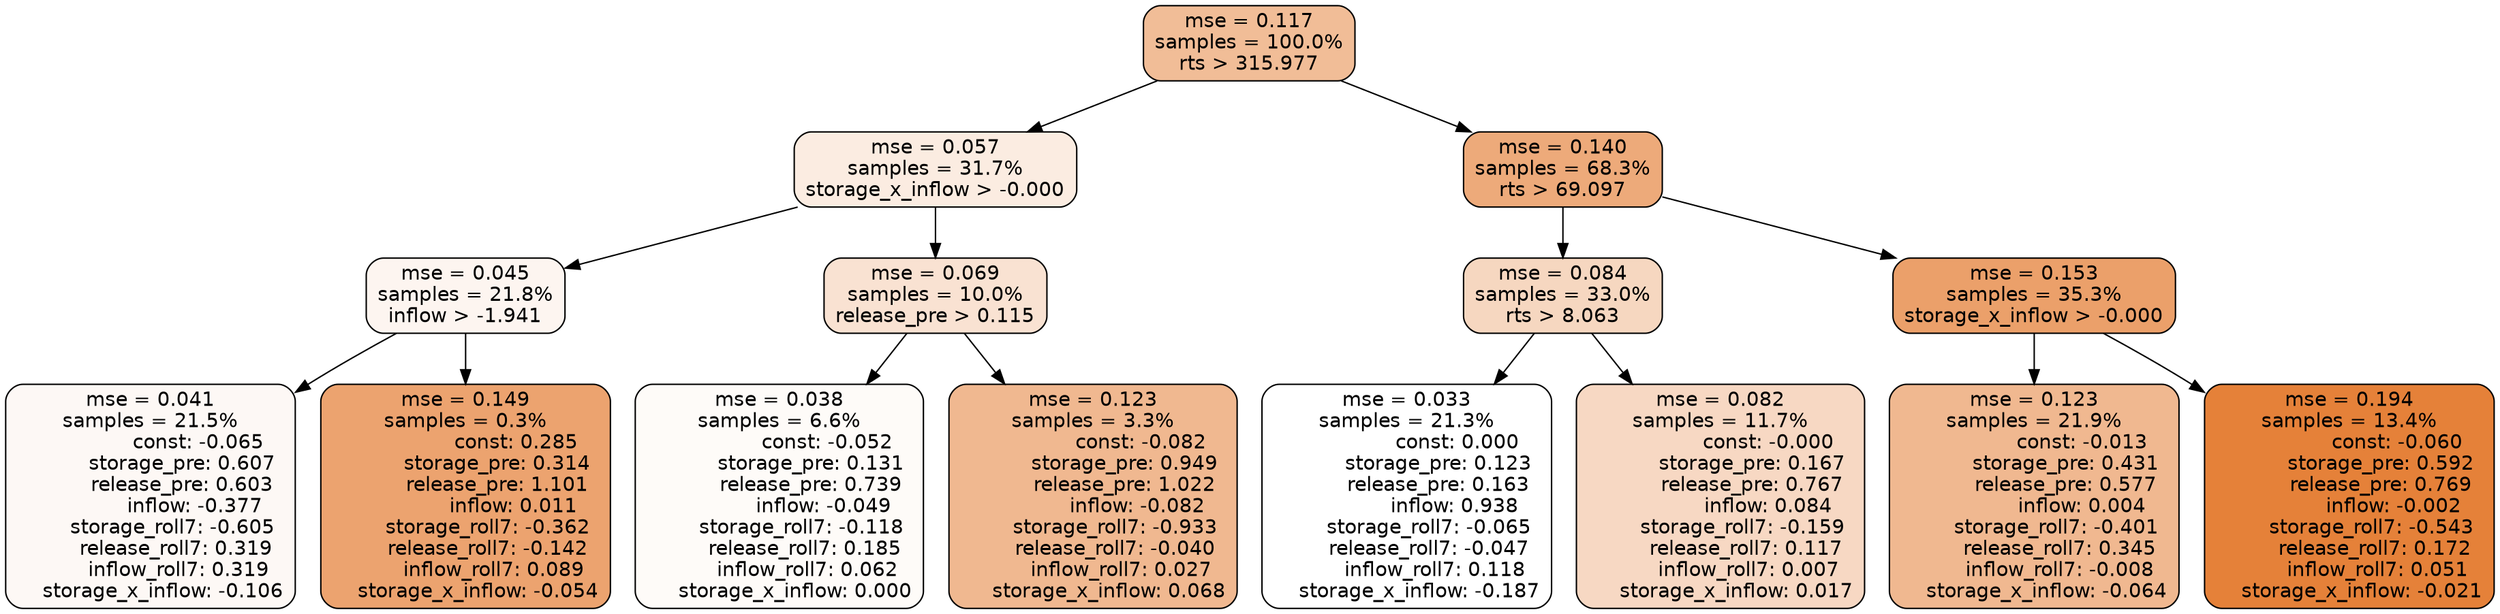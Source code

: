 digraph tree {
node [shape=rectangle, style="filled, rounded", color="black", fontname=helvetica] ;
edge [fontname=helvetica] ;
	"0" [label="mse = 0.117
samples = 100.0%
rts > 315.977", fillcolor="#f1bd97"]
	"8" [label="mse = 0.057
samples = 31.7%
storage_x_inflow > -0.000", fillcolor="#fbece1"]
	"1" [label="mse = 0.140
samples = 68.3%
rts > 69.097", fillcolor="#edaa7a"]
	"9" [label="mse = 0.045
samples = 21.8%
inflow > -1.941", fillcolor="#fdf5f0"]
	"12" [label="mse = 0.069
samples = 10.0%
release_pre > 0.115", fillcolor="#f9e2d2"]
	"2" [label="mse = 0.084
samples = 33.0%
rts > 8.063", fillcolor="#f6d7c0"]
	"5" [label="mse = 0.153
samples = 35.3%
storage_x_inflow > -0.000", fillcolor="#eba06a"]
	"11" [label="mse = 0.041
samples = 21.5%
               const: -0.065
          storage_pre: 0.607
          release_pre: 0.603
              inflow: -0.377
       storage_roll7: -0.605
        release_roll7: 0.319
         inflow_roll7: 0.319
    storage_x_inflow: -0.106", fillcolor="#fdf8f5"]
	"10" [label="mse = 0.149
samples = 0.3%
                const: 0.285
          storage_pre: 0.314
          release_pre: 1.101
               inflow: 0.011
       storage_roll7: -0.362
       release_roll7: -0.142
         inflow_roll7: 0.089
    storage_x_inflow: -0.054", fillcolor="#eca36f"]
	"13" [label="mse = 0.038
samples = 6.6%
               const: -0.052
          storage_pre: 0.131
          release_pre: 0.739
              inflow: -0.049
       storage_roll7: -0.118
        release_roll7: 0.185
         inflow_roll7: 0.062
     storage_x_inflow: 0.000", fillcolor="#fefbf8"]
	"14" [label="mse = 0.123
samples = 3.3%
               const: -0.082
          storage_pre: 0.949
          release_pre: 1.022
              inflow: -0.082
       storage_roll7: -0.933
       release_roll7: -0.040
         inflow_roll7: 0.027
     storage_x_inflow: 0.068", fillcolor="#f0b890"]
	"3" [label="mse = 0.033
samples = 21.3%
                const: 0.000
          storage_pre: 0.123
          release_pre: 0.163
               inflow: 0.938
       storage_roll7: -0.065
       release_roll7: -0.047
         inflow_roll7: 0.118
    storage_x_inflow: -0.187", fillcolor="#ffffff"]
	"4" [label="mse = 0.082
samples = 11.7%
               const: -0.000
          storage_pre: 0.167
          release_pre: 0.767
               inflow: 0.084
       storage_roll7: -0.159
        release_roll7: 0.117
         inflow_roll7: 0.007
     storage_x_inflow: 0.017", fillcolor="#f7d8c3"]
	"6" [label="mse = 0.123
samples = 21.9%
               const: -0.013
          storage_pre: 0.431
          release_pre: 0.577
               inflow: 0.004
       storage_roll7: -0.401
        release_roll7: 0.345
        inflow_roll7: -0.008
    storage_x_inflow: -0.064", fillcolor="#f0b890"]
	"7" [label="mse = 0.194
samples = 13.4%
               const: -0.060
          storage_pre: 0.592
          release_pre: 0.769
              inflow: -0.002
       storage_roll7: -0.543
        release_roll7: 0.172
         inflow_roll7: 0.051
    storage_x_inflow: -0.021", fillcolor="#e58139"]

	"0" -> "1"
	"0" -> "8"
	"8" -> "9"
	"8" -> "12"
	"1" -> "2"
	"1" -> "5"
	"9" -> "10"
	"9" -> "11"
	"12" -> "13"
	"12" -> "14"
	"2" -> "3"
	"2" -> "4"
	"5" -> "6"
	"5" -> "7"
}